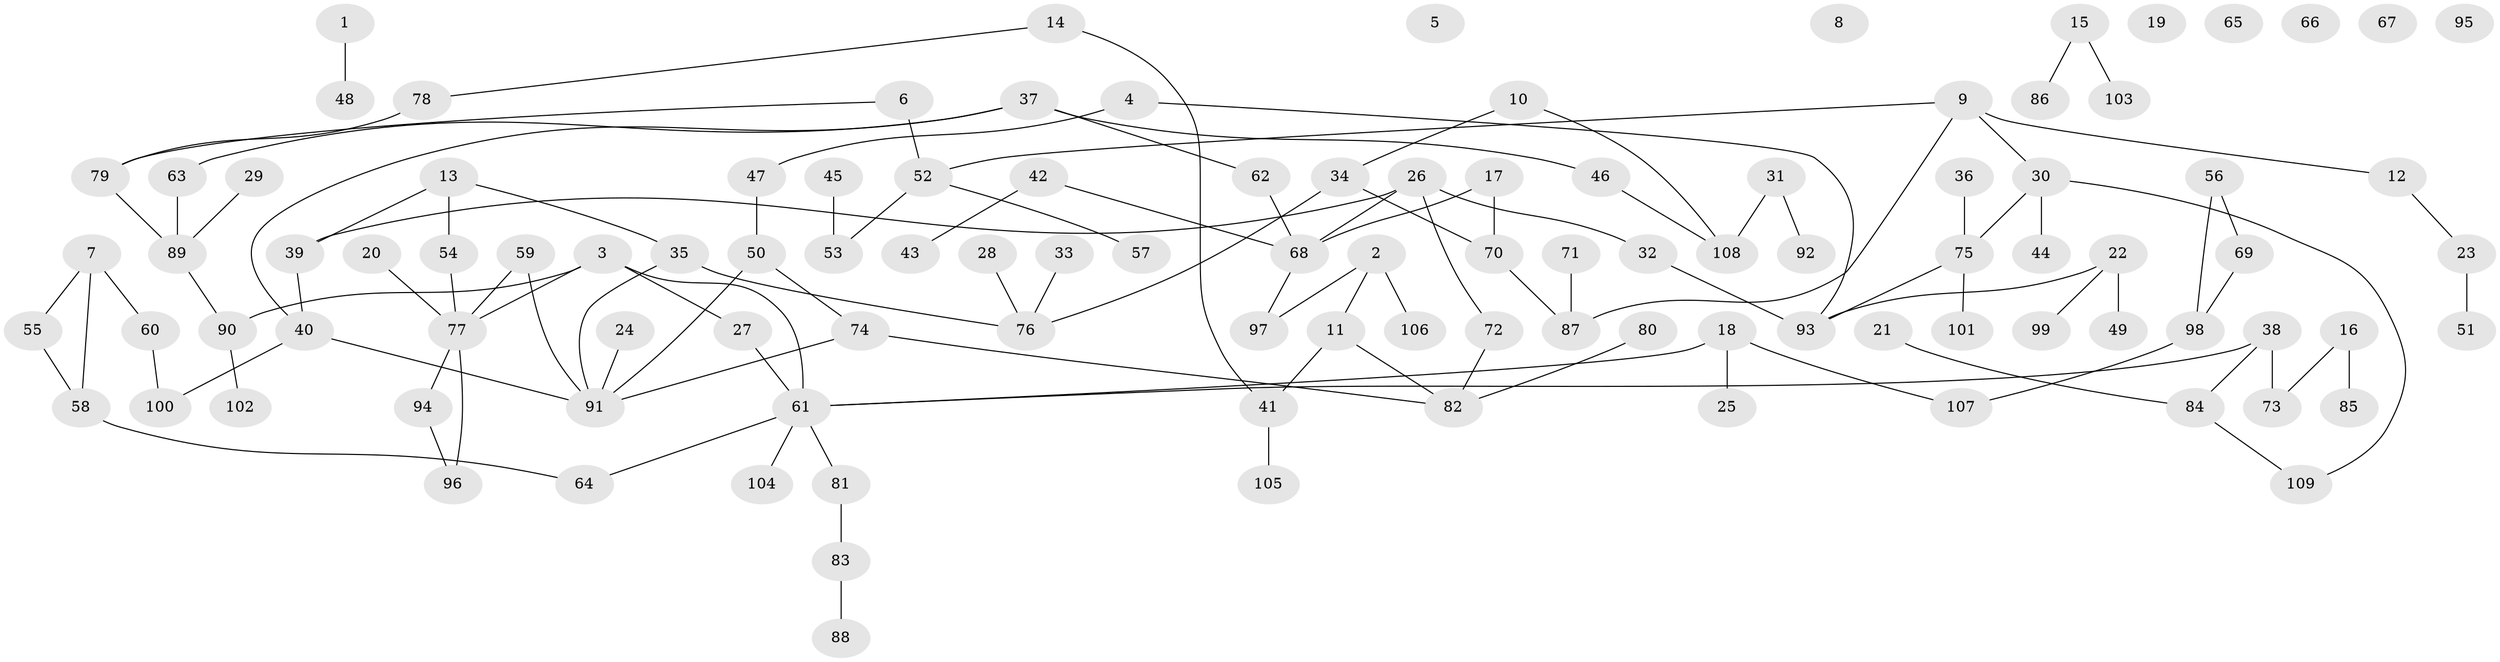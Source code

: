 // Generated by graph-tools (version 1.1) at 2025/49/03/09/25 03:49:14]
// undirected, 109 vertices, 118 edges
graph export_dot {
graph [start="1"]
  node [color=gray90,style=filled];
  1;
  2;
  3;
  4;
  5;
  6;
  7;
  8;
  9;
  10;
  11;
  12;
  13;
  14;
  15;
  16;
  17;
  18;
  19;
  20;
  21;
  22;
  23;
  24;
  25;
  26;
  27;
  28;
  29;
  30;
  31;
  32;
  33;
  34;
  35;
  36;
  37;
  38;
  39;
  40;
  41;
  42;
  43;
  44;
  45;
  46;
  47;
  48;
  49;
  50;
  51;
  52;
  53;
  54;
  55;
  56;
  57;
  58;
  59;
  60;
  61;
  62;
  63;
  64;
  65;
  66;
  67;
  68;
  69;
  70;
  71;
  72;
  73;
  74;
  75;
  76;
  77;
  78;
  79;
  80;
  81;
  82;
  83;
  84;
  85;
  86;
  87;
  88;
  89;
  90;
  91;
  92;
  93;
  94;
  95;
  96;
  97;
  98;
  99;
  100;
  101;
  102;
  103;
  104;
  105;
  106;
  107;
  108;
  109;
  1 -- 48;
  2 -- 11;
  2 -- 97;
  2 -- 106;
  3 -- 27;
  3 -- 61;
  3 -- 77;
  3 -- 90;
  4 -- 47;
  4 -- 93;
  6 -- 52;
  6 -- 79;
  7 -- 55;
  7 -- 58;
  7 -- 60;
  9 -- 12;
  9 -- 30;
  9 -- 52;
  9 -- 87;
  10 -- 34;
  10 -- 108;
  11 -- 41;
  11 -- 82;
  12 -- 23;
  13 -- 35;
  13 -- 39;
  13 -- 54;
  14 -- 41;
  14 -- 78;
  15 -- 86;
  15 -- 103;
  16 -- 73;
  16 -- 85;
  17 -- 68;
  17 -- 70;
  18 -- 25;
  18 -- 61;
  18 -- 107;
  20 -- 77;
  21 -- 84;
  22 -- 49;
  22 -- 93;
  22 -- 99;
  23 -- 51;
  24 -- 91;
  26 -- 32;
  26 -- 39;
  26 -- 68;
  26 -- 72;
  27 -- 61;
  28 -- 76;
  29 -- 89;
  30 -- 44;
  30 -- 75;
  30 -- 109;
  31 -- 92;
  31 -- 108;
  32 -- 93;
  33 -- 76;
  34 -- 70;
  34 -- 76;
  35 -- 76;
  35 -- 91;
  36 -- 75;
  37 -- 40;
  37 -- 46;
  37 -- 62;
  37 -- 63;
  38 -- 61;
  38 -- 73;
  38 -- 84;
  39 -- 40;
  40 -- 91;
  40 -- 100;
  41 -- 105;
  42 -- 43;
  42 -- 68;
  45 -- 53;
  46 -- 108;
  47 -- 50;
  50 -- 74;
  50 -- 91;
  52 -- 53;
  52 -- 57;
  54 -- 77;
  55 -- 58;
  56 -- 69;
  56 -- 98;
  58 -- 64;
  59 -- 77;
  59 -- 91;
  60 -- 100;
  61 -- 64;
  61 -- 81;
  61 -- 104;
  62 -- 68;
  63 -- 89;
  68 -- 97;
  69 -- 98;
  70 -- 87;
  71 -- 87;
  72 -- 82;
  74 -- 82;
  74 -- 91;
  75 -- 93;
  75 -- 101;
  77 -- 94;
  77 -- 96;
  78 -- 79;
  79 -- 89;
  80 -- 82;
  81 -- 83;
  83 -- 88;
  84 -- 109;
  89 -- 90;
  90 -- 102;
  94 -- 96;
  98 -- 107;
}

